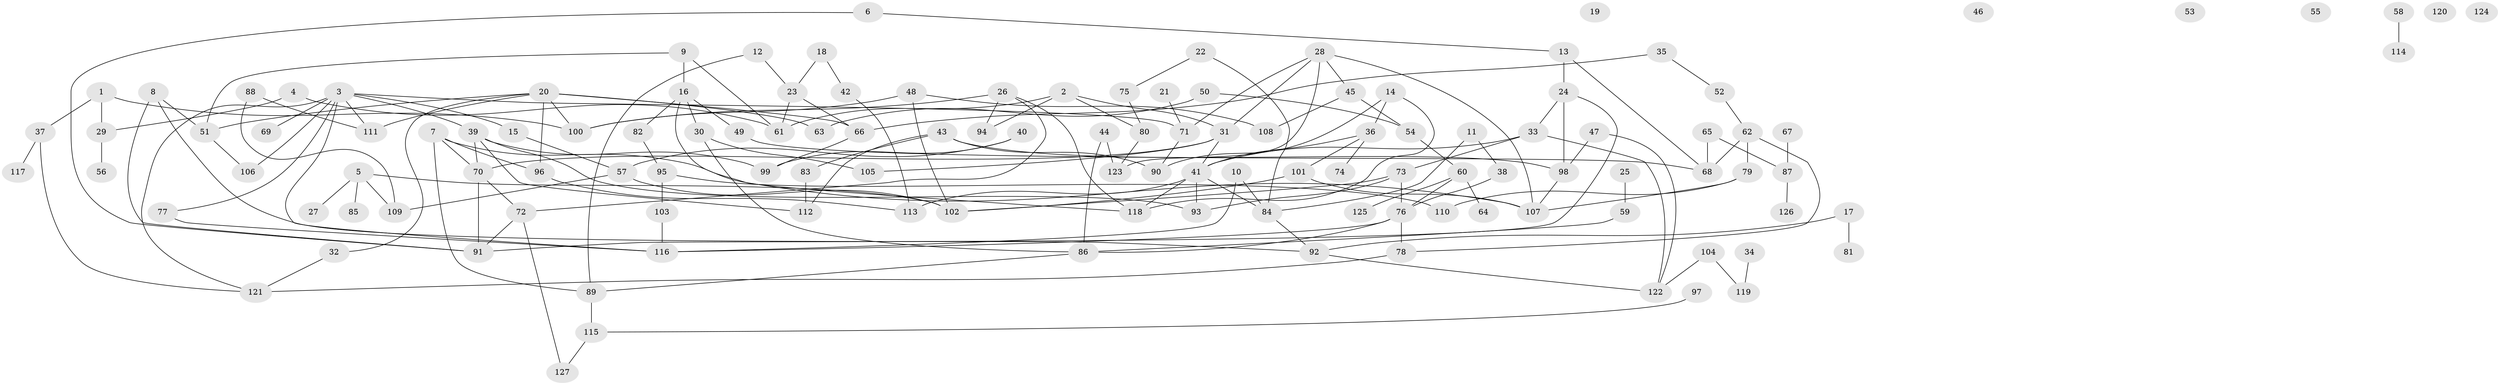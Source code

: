// Generated by graph-tools (version 1.1) at 2025/49/03/09/25 03:49:08]
// undirected, 127 vertices, 179 edges
graph export_dot {
graph [start="1"]
  node [color=gray90,style=filled];
  1;
  2;
  3;
  4;
  5;
  6;
  7;
  8;
  9;
  10;
  11;
  12;
  13;
  14;
  15;
  16;
  17;
  18;
  19;
  20;
  21;
  22;
  23;
  24;
  25;
  26;
  27;
  28;
  29;
  30;
  31;
  32;
  33;
  34;
  35;
  36;
  37;
  38;
  39;
  40;
  41;
  42;
  43;
  44;
  45;
  46;
  47;
  48;
  49;
  50;
  51;
  52;
  53;
  54;
  55;
  56;
  57;
  58;
  59;
  60;
  61;
  62;
  63;
  64;
  65;
  66;
  67;
  68;
  69;
  70;
  71;
  72;
  73;
  74;
  75;
  76;
  77;
  78;
  79;
  80;
  81;
  82;
  83;
  84;
  85;
  86;
  87;
  88;
  89;
  90;
  91;
  92;
  93;
  94;
  95;
  96;
  97;
  98;
  99;
  100;
  101;
  102;
  103;
  104;
  105;
  106;
  107;
  108;
  109;
  110;
  111;
  112;
  113;
  114;
  115;
  116;
  117;
  118;
  119;
  120;
  121;
  122;
  123;
  124;
  125;
  126;
  127;
  1 -- 29;
  1 -- 37;
  1 -- 100;
  2 -- 31;
  2 -- 61;
  2 -- 80;
  2 -- 94;
  3 -- 15;
  3 -- 39;
  3 -- 69;
  3 -- 71;
  3 -- 77;
  3 -- 106;
  3 -- 111;
  3 -- 116;
  3 -- 121;
  4 -- 29;
  4 -- 61;
  5 -- 27;
  5 -- 85;
  5 -- 102;
  5 -- 109;
  6 -- 13;
  6 -- 91;
  7 -- 70;
  7 -- 89;
  7 -- 96;
  7 -- 107;
  8 -- 51;
  8 -- 91;
  8 -- 92;
  9 -- 16;
  9 -- 51;
  9 -- 61;
  10 -- 84;
  10 -- 116;
  11 -- 38;
  11 -- 84;
  12 -- 23;
  12 -- 89;
  13 -- 24;
  13 -- 68;
  14 -- 36;
  14 -- 90;
  14 -- 118;
  15 -- 57;
  16 -- 30;
  16 -- 49;
  16 -- 82;
  16 -- 118;
  17 -- 81;
  17 -- 92;
  18 -- 23;
  18 -- 42;
  20 -- 32;
  20 -- 51;
  20 -- 63;
  20 -- 66;
  20 -- 96;
  20 -- 100;
  20 -- 111;
  21 -- 71;
  22 -- 75;
  22 -- 84;
  23 -- 61;
  23 -- 66;
  24 -- 33;
  24 -- 91;
  24 -- 98;
  25 -- 59;
  26 -- 72;
  26 -- 94;
  26 -- 100;
  26 -- 118;
  28 -- 31;
  28 -- 45;
  28 -- 71;
  28 -- 107;
  28 -- 123;
  29 -- 56;
  30 -- 86;
  30 -- 105;
  31 -- 41;
  31 -- 70;
  31 -- 105;
  32 -- 121;
  33 -- 41;
  33 -- 73;
  33 -- 122;
  34 -- 119;
  35 -- 52;
  35 -- 66;
  36 -- 41;
  36 -- 74;
  36 -- 101;
  37 -- 117;
  37 -- 121;
  38 -- 76;
  39 -- 70;
  39 -- 93;
  39 -- 99;
  39 -- 112;
  40 -- 57;
  40 -- 99;
  41 -- 84;
  41 -- 93;
  41 -- 113;
  41 -- 118;
  42 -- 113;
  43 -- 83;
  43 -- 90;
  43 -- 98;
  43 -- 112;
  44 -- 86;
  44 -- 123;
  45 -- 54;
  45 -- 108;
  47 -- 98;
  47 -- 122;
  48 -- 100;
  48 -- 102;
  48 -- 108;
  49 -- 68;
  50 -- 54;
  50 -- 63;
  51 -- 106;
  52 -- 62;
  54 -- 60;
  57 -- 102;
  57 -- 109;
  58 -- 114;
  59 -- 86;
  60 -- 64;
  60 -- 76;
  60 -- 125;
  62 -- 68;
  62 -- 78;
  62 -- 79;
  65 -- 68;
  65 -- 87;
  66 -- 99;
  67 -- 87;
  70 -- 72;
  70 -- 91;
  71 -- 90;
  72 -- 91;
  72 -- 127;
  73 -- 76;
  73 -- 93;
  73 -- 102;
  75 -- 80;
  76 -- 78;
  76 -- 86;
  76 -- 116;
  77 -- 116;
  78 -- 121;
  79 -- 107;
  79 -- 110;
  80 -- 123;
  82 -- 95;
  83 -- 112;
  84 -- 92;
  86 -- 89;
  87 -- 126;
  88 -- 109;
  88 -- 111;
  89 -- 115;
  92 -- 122;
  95 -- 103;
  95 -- 110;
  96 -- 113;
  97 -- 115;
  98 -- 107;
  101 -- 102;
  101 -- 107;
  103 -- 116;
  104 -- 119;
  104 -- 122;
  115 -- 127;
}
